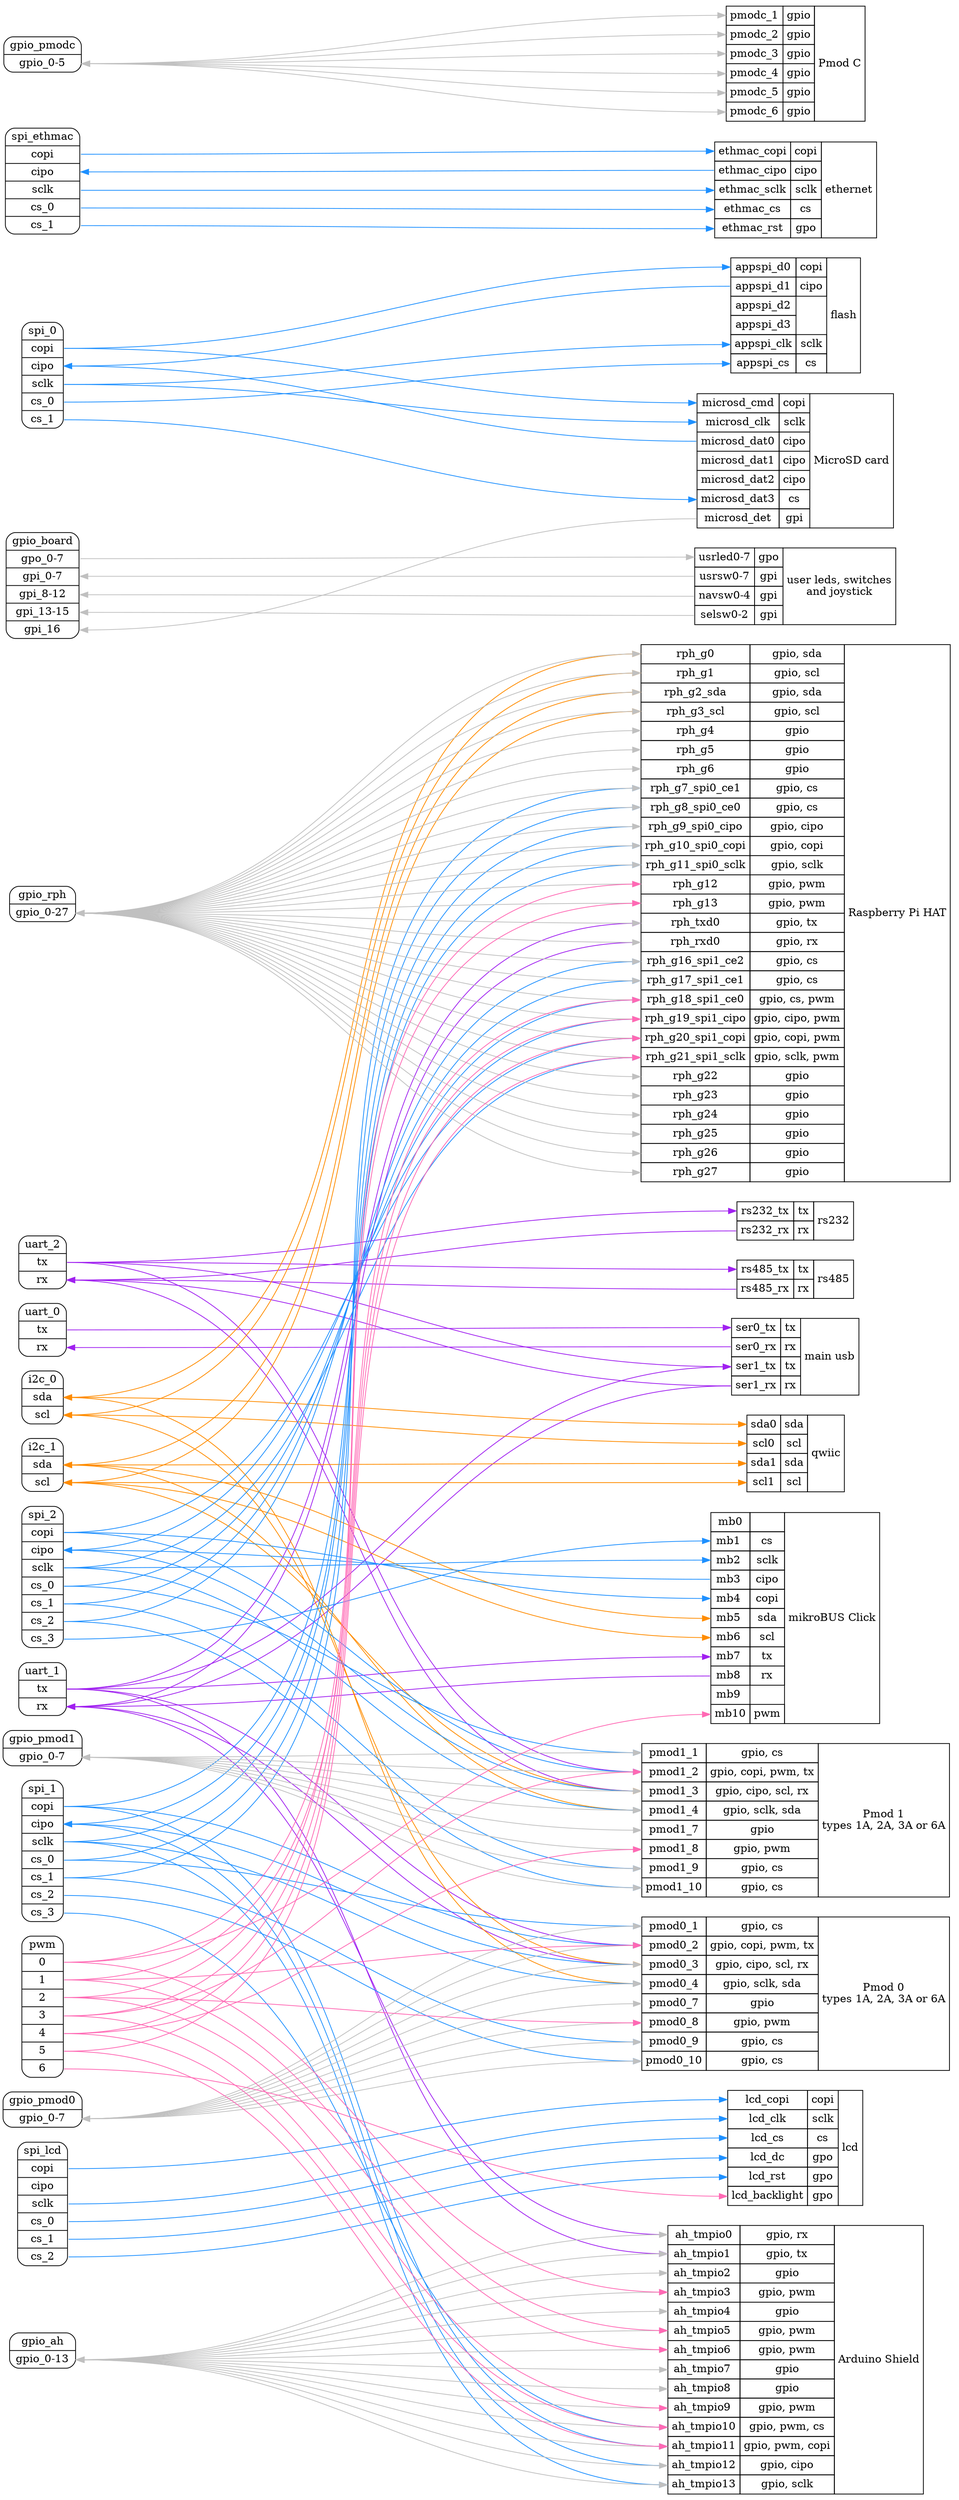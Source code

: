 digraph {
  rankdir=LR;
  ranksep=10;

  subgraph blocks {
    color = none;
    node [shape=Mrecord];

    uart_0 [label = "uart_0|<tx>tx|<rx>rx"]
    uart_1 [label = "uart_1|<tx>tx|<rx>rx"]
    uart_2 [label = "uart_2|<tx>tx|<rx>rx"]

    i2c_0 [label = "i2c_0|<sda>sda|<scl>scl"]
    i2c_1 [label = "i2c_1|<sda>sda|<scl>scl"]

    // SPI for Flash & microSD
    spi_0 [label = "spi_0\
      |<copi>copi\
      |<cipo>cipo\
      |<sclk>sclk\
      |<cs_0>cs_0\
      |<cs_1>cs_1\
    "]

    // SPI for LCD
    spi_lcd [label = "spi_lcd\
      |<copi>copi\
      |<cipo>cipo\
      |<sclk>sclk\
      |<cs_0>cs_0\
      |<cs_1>cs_1\
      |<cs_2>cs_2\
    "]

    // SPI for Ethernet MAC
    spi_ethmac [label = "spi_ethmac\
      |<copi>copi\
      |<cipo>cipo\
      |<sclk>sclk\
      |<cs_0>cs_0\
      |<cs_1>cs_1\
    "]

    // Pi Spi0, Pmod 0, Arduino Header
    spi_1 [label = "spi_1\
      |<copi>copi\
      |<cipo>cipo\
      |<sclk>sclk\
      |<cs_0>cs_0\
      |<cs_1>cs_1\
      |<cs_2>cs_2\
      |<cs_3>cs_3\
    "]

    // Pi Spi1, Pmod 1, mikroBUS
    spi_2 [label = "spi_2\
      |<copi>copi\
      |<cipo>cipo\
      |<sclk>sclk\
      |<cs_0>cs_0\
      |<cs_1>cs_1\
      |<cs_2>cs_2\
      |<cs_3>cs_3\
    "]

    gpio_board [label = "gpio_board\
      |<gpo_0-7>gpo_0-7\
      |<gpi_0-7>gpi_0-7\
      |<gpi_8-12>gpi_8-12\
      |<gpi_13-15>gpi_13-15\
      |<gpi_16>gpi_16\
    "]

    gpio_rph [label = "gpio_rph|<gpio_0-27>gpio_0-27"]
    gpio_ah [label = "gpio_ah|<gpio_0-13>gpio_0-13"]

    gpio_pmod0 [label = "gpio_pmod0|<gpio_0-7>gpio_0-7"]
    gpio_pmodc [label = "gpio_pmodc|<gpio_0-5>gpio_0-5"]
    gpio_pmod1 [label = "gpio_pmod1|<gpio_0-7>gpio_0-7"]

    pwm [label = "pwm|<0>0|<1>1|<2>2|<3>3|<4>4|<5>5|<6>6"]
  }

  subgraph nets {
    color = none;
    node [shape=none];
    usr [label=<
      <table border="0" cellborder="1" cellspacing="0" cellpadding="4">
        <tr>
          <td port="led_0-7">usrled0-7</td><td>gpo</td>
          <td rowspan="4">user leds, switches<br/>and joystick</td>
        </tr>
        <tr><td port="sw_0-7">usrsw0-7</td><td>gpi</td></tr>
        <tr><td port="navsw_0-4">navsw0-4</td><td>gpi</td></tr>
        <tr><td port="selsw_0-2">selsw0-2</td><td>gpi</td></tr>
      </table>
    >];

    usb [label=<
      <table border="0" cellborder="1" cellspacing="0" cellpadding="4">
        <tr>
          <td port="ser0_tx">ser0_tx</td><td>tx</td>
          <td rowspan="4">main usb</td>
        </tr>
        <tr><td port="ser0_rx">ser0_rx</td><td>rx</td></tr>
        <tr><td port="ser1_tx">ser1_tx</td><td>tx</td></tr>
        <tr><td port="ser1_rx">ser1_rx</td><td>rx</td></tr>
      </table>
    >];

    rs485 [label=<
      <table border="0" cellborder="1" cellspacing="0" cellpadding="4">
        <tr>
          <td port="tx">rs485_tx</td><td>tx</td>
          <td rowspan="2">rs485</td>
        </tr>
        <tr><td port="rx">rs485_rx</td><td>rx</td></tr>
      </table>
    >];

    rs232 [label=<
      <table border="0" cellborder="1" cellspacing="0" cellpadding="4">
        <tr>
          <td port="tx">rs232_tx</td><td>tx</td>
          <td rowspan="2">rs232</td>
        </tr>
        <tr><td port="rx">rs232_rx</td><td>rx</td></tr>
      </table>
    >];

    qwiic [label=<
      <table border="0" cellborder="1" cellspacing="0" cellpadding="4">
        <tr>
          <td port="sda0">sda0</td><td>sda</td>
          <td rowspan="4">qwiic</td>
        </tr>
        <tr><td port="scl0">scl0</td><td>scl</td></tr>
        <tr><td port="sda1">sda1</td><td>sda</td></tr>
        <tr><td port="scl1">scl1</td><td>scl</td></tr>
      </table>
    >];

    appspi [label=<
      <table border="0" cellborder="1" cellspacing="0" cellpadding="4">
        <tr>
          <td port="d0">appspi_d0</td><td>copi</td>
          <td rowspan="6">flash</td>
        </tr>
        <tr><td port="d1">appspi_d1</td><td>cipo</td></tr>
        <tr><td port="d2">appspi_d2</td></tr>
        <tr><td port="d3">appspi_d3</td></tr>
        <tr><td port="clk">appspi_clk</td><td>sclk</td></tr>
        <tr><td port="cs">appspi_cs</td><td>cs</td></tr>
      </table>
    >];

    ethmac [label=<
      <table border="0" cellborder="1" cellspacing="0" cellpadding="4">
        <tr>
          <td port="copi">ethmac_copi</td><td>copi</td>
          <td rowspan="5">ethernet</td>
        </tr>
        <tr><td port="cipo">ethmac_cipo</td><td>cipo</td></tr>
        <tr><td port="sclk">ethmac_sclk</td><td>sclk</td></tr>
        <tr><td port="cs">ethmac_cs</td><td>cs</td></tr>
        <tr><td port="rst">ethmac_rst</td><td>gpo</td></tr>
      </table>
    >];

    /*
    We don't have a SPI device block in sonata system.
    ah_icsp [label=<
      <table border="0" cellborder="1" cellspacing="0" cellpadding="4">
        <tr>
          <td port="tmpio14">ah_tmpio14</td><td>copi</td>
          <td rowspan="4">ard_icsp</td>
        </tr>
        <tr><td port="tmpio15">ah_tmpio15</td><td>sclk</td></tr>
        <tr><td port="tmpio16">ah_tmpio16</td><td>cs</td></tr>
        <tr><td port="tmpio17">ah_tmpio17</td><td>copi</td></tr>
      </table>
    >];
    */

    microsd [label=<
      <table border="0" cellborder="1" cellspacing="0" cellpadding="4">
        <tr>
          <td port="cmd">microsd_cmd</td><td>copi</td>
          <td rowspan="7">MicroSD card</td>
        </tr>
        <tr><td port="clk">microsd_clk</td><td>sclk</td></tr>
        <tr><td port="dat0">microsd_dat0</td><td>cipo</td></tr>
        <tr><td port="dat1">microsd_dat1</td><td>cipo</td></tr>
        <tr><td port="dat2">microsd_dat2</td><td>cipo</td></tr>
        <tr><td port="dat3">microsd_dat3</td><td>cs</td></tr>
        <tr><td port="det">microsd_det</td><td>gpi</td></tr>
      </table>
    >];

    lcd [label=<
      <table border="0" cellborder="1" cellspacing="0" cellpadding="4">
        <tr>
          <td port="copi">lcd_copi</td><td>copi</td>
          <td rowspan="6">lcd</td>
        </tr>
        <tr><td port="clk">lcd_clk</td><td>sclk</td></tr>
        <tr><td port="cs">lcd_cs</td><td>cs</td></tr>
        <tr><td port="dc">lcd_dc</td><td>gpo</td></tr>
        <tr><td port="rst">lcd_rst</td><td>gpo</td></tr>
        <tr><td port="backlight">lcd_backlight</td><td>gpo</td></tr>
      </table>
    >];

    rph [label=<
      <table border="0" cellborder="1" cellspacing="0" cellpadding="4">
        <tr>
          <td port="g0">rph_g0</td><td>gpio, sda</td>
          <td rowspan="28">Raspberry Pi HAT</td>
        </tr>
        <tr><td port="g1"           >rph_g1</td><td>gpio, scl</td></tr>
        <tr><td port="g2_sda"       >rph_g2_sda</td><td>gpio, sda</td></tr>
        <tr><td port="g3_scl"       >rph_g3_scl</td><td>gpio, scl</td></tr>
        <tr><td port="g4"           >rph_g4</td><td>gpio</td></tr>
        <tr><td port="g5"           >rph_g5</td><td>gpio</td></tr>
        <tr><td port="g6"           >rph_g6</td><td>gpio</td></tr>
        <tr><td port="g7_spi0_ce1"  >rph_g7_spi0_ce1</td><td>gpio, cs</td></tr>
        <tr><td port="g8_spi0_ce0"  >rph_g8_spi0_ce0</td><td>gpio, cs</td></tr>
        <tr><td port="g9_spi0_cipo" >rph_g9_spi0_cipo</td><td>gpio, cipo</td></tr>
        <tr><td port="g10_spi0_copi">rph_g10_spi0_copi</td><td>gpio, copi</td></tr>
        <tr><td port="g11_spi0_sclk">rph_g11_spi0_sclk</td><td>gpio, sclk</td></tr>
        <tr><td port="g12">rph_g12</td><td>gpio, pwm</td></tr>
        <tr><td port="g13">rph_g13</td><td>gpio, pwm</td></tr>
        <tr><td port="txd0">rph_txd0</td><td>gpio, tx</td></tr>
        <tr><td port="rxd0">rph_rxd0</td><td>gpio, rx</td></tr>
        <tr><td port="g16_spi1_ce2">rph_g16_spi1_ce2</td><td>gpio, cs</td></tr>
        <tr><td port="g17_spi1_ce1">rph_g17_spi1_ce1</td><td>gpio, cs</td></tr>
        <tr><td port="g18_spi1_ce0">rph_g18_spi1_ce0</td><td>gpio, cs, pwm</td></tr>
        <tr><td port="g19_spi1_cipo">rph_g19_spi1_cipo</td><td>gpio, cipo, pwm</td></tr>
        <tr><td port="g20_spi1_copi">rph_g20_spi1_copi</td><td>gpio, copi, pwm</td></tr>
        <tr><td port="g21_spi1_sclk">rph_g21_spi1_sclk</td><td>gpio, sclk, pwm</td></tr>
        <tr><td port="g22">rph_g22</td><td>gpio</td></tr>
        <tr><td port="g23">rph_g23</td><td>gpio</td></tr>
        <tr><td port="g24">rph_g24</td><td>gpio</td></tr>
        <tr><td port="g25">rph_g25</td><td>gpio</td></tr>
        <tr><td port="g26">rph_g26</td><td>gpio</td></tr>
        <tr><td port="g27">rph_g27</td><td>gpio</td></tr>
      </table>
    >];

    ah [label=<
      <table border="0" cellborder="1" cellspacing="0" cellpadding="4">
        <tr>
          <td port="tmpio0">ah_tmpio0</td><td>gpio, rx</td>
          <td rowspan="14">Arduino Shield</td>
        </tr>
        <tr><td port="tmpio1" >ah_tmpio1 </td><td>gpio, tx</td></tr>
        <tr><td port="tmpio2" >ah_tmpio2 </td><td>gpio</td></tr>
        <tr><td port="tmpio3" >ah_tmpio3 </td><td>gpio, pwm</td></tr>
        <tr><td port="tmpio4" >ah_tmpio4 </td><td>gpio</td></tr>
        <tr><td port="tmpio5" >ah_tmpio5 </td><td>gpio, pwm</td></tr>
        <tr><td port="tmpio6" >ah_tmpio6 </td><td>gpio, pwm</td></tr>
        <tr><td port="tmpio7" >ah_tmpio7 </td><td>gpio</td></tr>
        <tr><td port="tmpio8" >ah_tmpio8 </td><td>gpio</td></tr>
        <tr><td port="tmpio9" >ah_tmpio9 </td><td>gpio, pwm</td></tr>
        <tr><td port="tmpio10">ah_tmpio10</td><td>gpio, pwm, cs</td></tr>
        <tr><td port="tmpio11">ah_tmpio11</td><td>gpio, pwm, copi</td></tr>
        <tr><td port="tmpio12">ah_tmpio12</td><td>gpio, cipo</td></tr>
        <tr><td port="tmpio13">ah_tmpio13</td><td>gpio, sclk</td></tr>
        // Note: the Arduino Shield SDA and SCL pins are connected to qwiic:sda0 and qwiic:scl0
      </table>
    >];

    mb [label=<
      <table border="0" cellborder="1" cellspacing="0" cellpadding="4">
        <tr>
          <td port="0">mb0</td><td></td>
          <td rowspan="11">mikroBUS Click</td>
        </tr>
        <tr><td port="1" >mb1 </td><td>cs</td></tr>
        <tr><td port="2" >mb2 </td><td>sclk</td></tr>
        <tr><td port="3" >mb3 </td><td>cipo</td></tr>
        <tr><td port="4" >mb4 </td><td>copi</td></tr>
        <tr><td port="5" >mb5 </td><td>sda</td></tr>
        <tr><td port="6" >mb6 </td><td>scl</td></tr>
        <tr><td port="7" >mb7 </td><td>tx</td></tr>
        <tr><td port="8" >mb8 </td><td>rx</td></tr>
        <tr><td port="9" >mb9 </td></tr>
        <tr><td port="10">mb10</td><td>pwm</td></tr>
      </table>
    >];

    pmod0 [label=<
      <table border="0" cellborder="1" cellspacing="0" cellpadding="4">
        <tr>
          <td port="1">pmod0_1</td><td>gpio, cs</td>
          <td rowspan="8">Pmod 0<br/>types 1A, 2A, 3A or 6A</td>
        </tr>
        <tr><td port="2">pmod0_2</td><td>gpio, copi, pwm, tx</td></tr>
        <tr><td port="3">pmod0_3</td><td>gpio, cipo, scl, rx</td></tr>
        <tr><td port="4">pmod0_4</td><td>gpio, sclk, sda</td></tr>
        <tr><td port="7">pmod0_7</td><td>gpio</td></tr>
        <tr><td port="8">pmod0_8</td><td>gpio, pwm</td></tr>
        <tr><td port="9">pmod0_9</td><td>gpio, cs</td></tr>
        <tr><td port="10">pmod0_10</td><td>gpio, cs</td></tr>
      </table>
    >];

    pmod1 [label=<
      <table border="0" cellborder="1" cellspacing="0" cellpadding="4">
        <tr>
          <td port="1">pmod1_1</td><td>gpio, cs</td>
          <td rowspan="8">Pmod 1<br/>types 1A, 2A, 3A or 6A</td>
        </tr>
        <tr><td port="2">pmod1_2</td><td>gpio, copi, pwm, tx</td></tr>
        <tr><td port="3">pmod1_3</td><td>gpio, cipo, scl, rx</td></tr>
        <tr><td port="4">pmod1_4</td><td>gpio, sclk, sda</td></tr>
        <tr><td port="7">pmod1_7</td><td>gpio</td></tr>
        <tr><td port="8">pmod1_8</td><td>gpio, pwm</td></tr>
        <tr><td port="9">pmod1_9</td><td>gpio, cs</td></tr>
        <tr><td port="10">pmod1_10</td><td>gpio, cs</td></tr>
      </table>
    >];

    pmodc [label=<
      <table border="0" cellborder="1" cellspacing="0" cellpadding="4">
        <tr>
          <td port="1">pmodc_1</td><td>gpio</td>
          <td rowspan="6">Pmod C</td>
        </tr>
        <tr><td port="2">pmodc_2</td><td>gpio</td></tr>
        <tr><td port="3">pmodc_3</td><td>gpio</td></tr>
        <tr><td port="4">pmodc_4</td><td>gpio</td></tr>
        <tr><td port="5">pmodc_5</td><td>gpio</td></tr>
        <tr><td port="6">pmodc_6</td><td>gpio</td></tr>
      </table>
    >];
  }

  // Uarts
  edge [dir=forward color=purple];
  uart_0:tx -> usb:ser0_tx;
  uart_0:rx -> usb:ser0_rx [dir=back];

  uart_1:tx -> usb:ser1_tx;
  uart_1:rx -> usb:ser1_rx [dir=back];

  uart_1:tx -> rph:txd0;
  uart_1:rx -> rph:rxd0 [dir=back];

  uart_1:tx -> ah:tmpio1;
  uart_1:rx -> ah:tmpio0 [dir=back];

  uart_1:tx -> pmod0:2;
  uart_1:rx -> pmod0:3 [dir=back];

  uart_1:tx -> mb:7;
  uart_1:rx -> mb:8 [dir=back];

  uart_2:tx -> usb:ser1_tx;
  uart_2:rx -> usb:ser1_rx [dir=back];

  uart_2:tx -> rs232:tx;
  uart_2:rx -> rs232:rx [dir=back];

  uart_2:tx -> rs485:tx;
  uart_2:rx -> rs485:rx [dir=back];

  uart_2:tx -> pmod1:2;
  uart_2:rx -> pmod1:3 [dir=back];

  // I2Cs
  edge [dir=both color=darkorange];
  i2c_0:sda -> qwiic:sda0;
  i2c_0:scl -> qwiic:scl0;

  i2c_0:sda -> rph:g0;
  i2c_0:scl -> rph:g1;

  i2c_0:sda -> pmod0:4;
  i2c_0:scl -> pmod0:3;

  i2c_1:sda -> qwiic:sda1;
  i2c_1:scl -> qwiic:scl1;

  i2c_1:sda -> mb:5;
  i2c_1:scl -> mb:6;

  i2c_1:sda -> rph:g2_sda;
  i2c_1:scl -> rph:g3_scl;

  i2c_1:sda -> pmod1:4;
  i2c_1:scl -> pmod1:3;

  // SPI
  edge [dir=forward color=dodgerblue];

  spi_0:copi -> appspi:d0;
  spi_0:cipo -> appspi:d1 [dir=back];
  spi_0:sclk -> appspi:clk;
  spi_0:cs_0 -> appspi:cs;

  spi_0:copi -> microsd:cmd;
  spi_0:cipo -> microsd:dat0 [dir=back];
  spi_0:sclk -> microsd:clk;
  spi_0:cs_1 -> microsd:dat3;

  spi_lcd:copi -> lcd:copi;
  spi_lcd:sclk -> lcd:clk;
  spi_lcd:cs_0 -> lcd:cs;
  spi_lcd:cs_1 -> lcd:dc;
  spi_lcd:cs_2 -> lcd:rst;

  spi_ethmac:copi -> ethmac:copi;
  spi_ethmac:cipo -> ethmac:cipo [dir=back];
  spi_ethmac:sclk -> ethmac:sclk;
  spi_ethmac:cs_0 -> ethmac:cs;
  spi_ethmac:cs_1 -> ethmac:rst;

  spi_1:copi -> pmod0:2;
  spi_1:cipo -> pmod0:3 [dir=back];
  spi_1:sclk -> pmod0:4;
  spi_1:cs_0 -> pmod0:1;
  spi_1:cs_1 -> pmod0:9;
  spi_1:cs_2 -> pmod0:10;

  spi_1:copi -> rph:g10_spi0_copi;
  spi_1:cipo -> rph:g9_spi0_cipo [dir=back];
  spi_1:sclk -> rph:g11_spi0_sclk;
  spi_1:cs_1 -> rph:g7_spi0_ce1;
  spi_1:cs_0 -> rph:g8_spi0_ce0;

  spi_1:copi -> ah:tmpio11;
  spi_1:cipo -> ah:tmpio12 [dir=back];
  spi_1:sclk -> ah:tmpio13;
  spi_1:cs_3 -> ah:tmpio10;

  spi_2:copi -> pmod1:2;
  spi_2:cipo -> pmod1:3 [dir=back];
  spi_2:sclk -> pmod1:4;
  spi_2:cs_0 -> pmod1:1;
  spi_2:cs_1 -> pmod1:9;
  spi_2:cs_2 -> pmod1:10;

  spi_2:copi -> rph:g20_spi1_copi;
  spi_2:cipo -> rph:g19_spi1_cipo [dir=back];
  spi_2:sclk -> rph:g21_spi1_sclk;
  spi_2:cs_0 -> rph:g18_spi1_ce0;
  spi_2:cs_1 -> rph:g17_spi1_ce1;
  spi_2:cs_2 -> rph:g16_spi1_ce2;

  spi_2:copi -> mb:4;
  spi_2:cipo -> mb:3 [dir=back];
  spi_2:sclk -> mb:2;
  spi_2:cs_3 -> mb:1;

  // PWM
  edge [dir=forward color=hotpink];

  pwm:0 -> mb:10;
  pwm:1 -> pmod0:2;
  pwm:2 -> pmod0:8;
  pwm:3 -> pmod1:2;
  pwm:4 -> pmod1:8;

  pwm:6 -> lcd:backlight;

  pwm:0 -> ah:tmpio3;
  pwm:1 -> ah:tmpio5;
  pwm:2 -> ah:tmpio6;
  pwm:3 -> ah:tmpio9;
  pwm:4 -> ah:tmpio10;
  pwm:5 -> ah:tmpio11;

  pwm:0 -> rph:g12;
  pwm:1 -> rph:g13;
  pwm:2 -> rph:g18_spi1_ce0;
  pwm:3 -> rph:g19_spi1_cipo;
  pwm:4 -> rph:g20_spi1_copi;
  pwm:5 -> rph:g21_spi1_sclk;

  // GPIOs
  edge [dir=forward color=grey];
  gpio_board:"gpo_0-7" -> usr:"led_0-7"

  edge [dir=back color=grey];
  gpio_board:"gpi_0-7" -> usr:"sw_0-7"
  gpio_board:"gpi_8-12" -> usr:"navsw_0-4"
  gpio_board:"gpi_13-15" -> usr:"selsw_0-2"
  gpio_board:"gpi_16" -> microsd:det

  edge [dir=both color=grey];
  gpio_rph:"gpio_0-27" -> rph:g0;
  gpio_rph:"gpio_0-27" -> rph:g1;
  gpio_rph:"gpio_0-27" -> rph:g2_sda;
  gpio_rph:"gpio_0-27" -> rph:g3_scl;
  gpio_rph:"gpio_0-27" -> rph:g4;
  gpio_rph:"gpio_0-27" -> rph:g5;
  gpio_rph:"gpio_0-27" -> rph:g6;
  gpio_rph:"gpio_0-27" -> rph:g7_spi0_ce1;
  gpio_rph:"gpio_0-27" -> rph:g8_spi0_ce0;
  gpio_rph:"gpio_0-27" -> rph:g9_spi0_cipo;
  gpio_rph:"gpio_0-27" -> rph:g10_spi0_copi;
  gpio_rph:"gpio_0-27" -> rph:g11_spi0_sclk;
  gpio_rph:"gpio_0-27" -> rph:g12;
  gpio_rph:"gpio_0-27" -> rph:g13;
  gpio_rph:"gpio_0-27" -> rph:txd0;
  gpio_rph:"gpio_0-27" -> rph:rxd0;
  gpio_rph:"gpio_0-27" -> rph:g16_spi1_ce2;
  gpio_rph:"gpio_0-27" -> rph:g17_spi1_ce1;
  gpio_rph:"gpio_0-27" -> rph:g18_spi1_ce0;
  gpio_rph:"gpio_0-27" -> rph:g19_spi1_cipo;
  gpio_rph:"gpio_0-27" -> rph:g20_spi1_copi;
  gpio_rph:"gpio_0-27" -> rph:g21_spi1_sclk;
  gpio_rph:"gpio_0-27" -> rph:g22;
  gpio_rph:"gpio_0-27" -> rph:g23;
  gpio_rph:"gpio_0-27" -> rph:g24;
  gpio_rph:"gpio_0-27" -> rph:g25;
  gpio_rph:"gpio_0-27" -> rph:g26;
  gpio_rph:"gpio_0-27" -> rph:g27;

  gpio_ah:"gpio_0-13" -> ah:tmpio0;
  gpio_ah:"gpio_0-13" -> ah:tmpio1;
  gpio_ah:"gpio_0-13" -> ah:tmpio2;
  gpio_ah:"gpio_0-13" -> ah:tmpio3;
  gpio_ah:"gpio_0-13" -> ah:tmpio4;
  gpio_ah:"gpio_0-13" -> ah:tmpio5;
  gpio_ah:"gpio_0-13" -> ah:tmpio6;
  gpio_ah:"gpio_0-13" -> ah:tmpio7;
  gpio_ah:"gpio_0-13" -> ah:tmpio8;
  gpio_ah:"gpio_0-13" -> ah:tmpio9;
  gpio_ah:"gpio_0-13" -> ah:tmpio10;
  gpio_ah:"gpio_0-13" -> ah:tmpio11;
  gpio_ah:"gpio_0-13" -> ah:tmpio12;
  gpio_ah:"gpio_0-13" -> ah:tmpio13;

  gpio_pmod0:"gpio_0-7" -> pmod0:1;
  gpio_pmod0:"gpio_0-7" -> pmod0:2;
  gpio_pmod0:"gpio_0-7" -> pmod0:3;
  gpio_pmod0:"gpio_0-7" -> pmod0:4;
  gpio_pmod0:"gpio_0-7" -> pmod0:7;
  gpio_pmod0:"gpio_0-7" -> pmod0:8;
  gpio_pmod0:"gpio_0-7" -> pmod0:9;
  gpio_pmod0:"gpio_0-7" -> pmod0:10;

  gpio_pmod1:"gpio_0-7" -> pmod1:1;
  gpio_pmod1:"gpio_0-7" -> pmod1:2;
  gpio_pmod1:"gpio_0-7" -> pmod1:3;
  gpio_pmod1:"gpio_0-7" -> pmod1:4;
  gpio_pmod1:"gpio_0-7" -> pmod1:7;
  gpio_pmod1:"gpio_0-7" -> pmod1:8;
  gpio_pmod1:"gpio_0-7" -> pmod1:9;
  gpio_pmod1:"gpio_0-7" -> pmod1:10;

  gpio_pmodc:"gpio_0-5" -> pmodc:1;
  gpio_pmodc:"gpio_0-5" -> pmodc:2;
  gpio_pmodc:"gpio_0-5" -> pmodc:3;
  gpio_pmodc:"gpio_0-5" -> pmodc:4;
  gpio_pmodc:"gpio_0-5" -> pmodc:5;
  gpio_pmodc:"gpio_0-5" -> pmodc:6;
}
